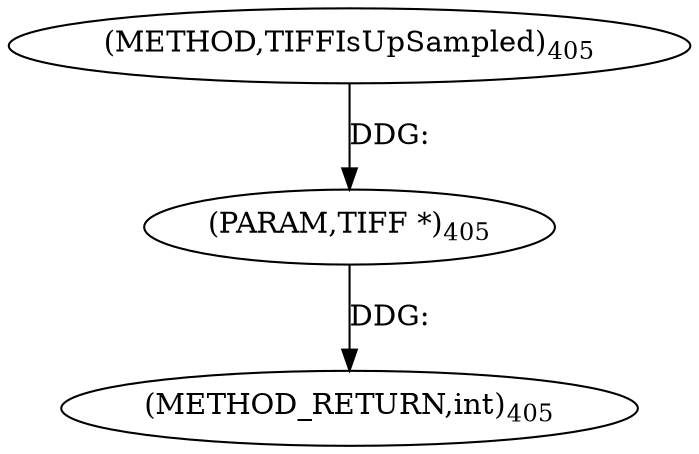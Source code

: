 digraph "TIFFIsUpSampled" {  
"8683" [label = <(METHOD,TIFFIsUpSampled)<SUB>405</SUB>> ]
"8685" [label = <(METHOD_RETURN,int)<SUB>405</SUB>> ]
"8684" [label = <(PARAM,TIFF *)<SUB>405</SUB>> ]
  "8684" -> "8685"  [ label = "DDG: "] 
  "8683" -> "8684"  [ label = "DDG: "] 
}

